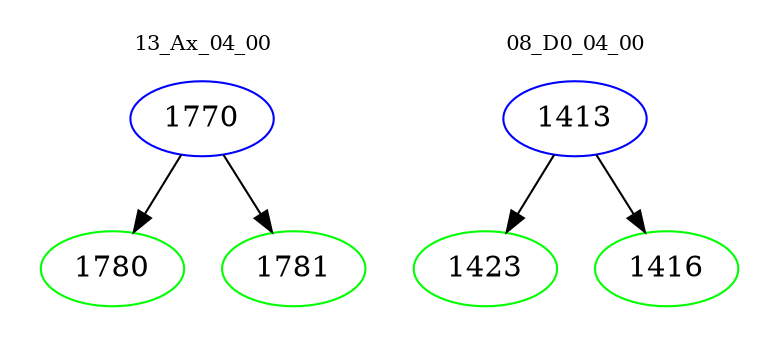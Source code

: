 digraph{
subgraph cluster_0 {
color = white
label = "13_Ax_04_00";
fontsize=10;
T0_1770 [label="1770", color="blue"]
T0_1770 -> T0_1780 [color="black"]
T0_1780 [label="1780", color="green"]
T0_1770 -> T0_1781 [color="black"]
T0_1781 [label="1781", color="green"]
}
subgraph cluster_1 {
color = white
label = "08_D0_04_00";
fontsize=10;
T1_1413 [label="1413", color="blue"]
T1_1413 -> T1_1423 [color="black"]
T1_1423 [label="1423", color="green"]
T1_1413 -> T1_1416 [color="black"]
T1_1416 [label="1416", color="green"]
}
}
